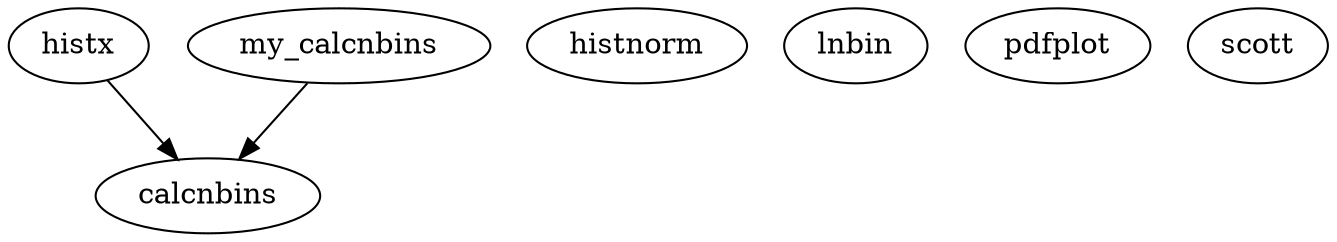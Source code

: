 /* Created by mdot for Matlab */
digraph m2html {
  histx -> calcnbins;
  my_calcnbins -> calcnbins;

  calcnbins [URL="calcnbins.html"];
  histnorm [URL="histnorm.html"];
  histx [URL="histx.html"];
  lnbin [URL="lnbin.html"];
  my_calcnbins [URL="my_calcnbins.html"];
  pdfplot [URL="pdfplot.html"];
  scott [URL="scott.html"];
}